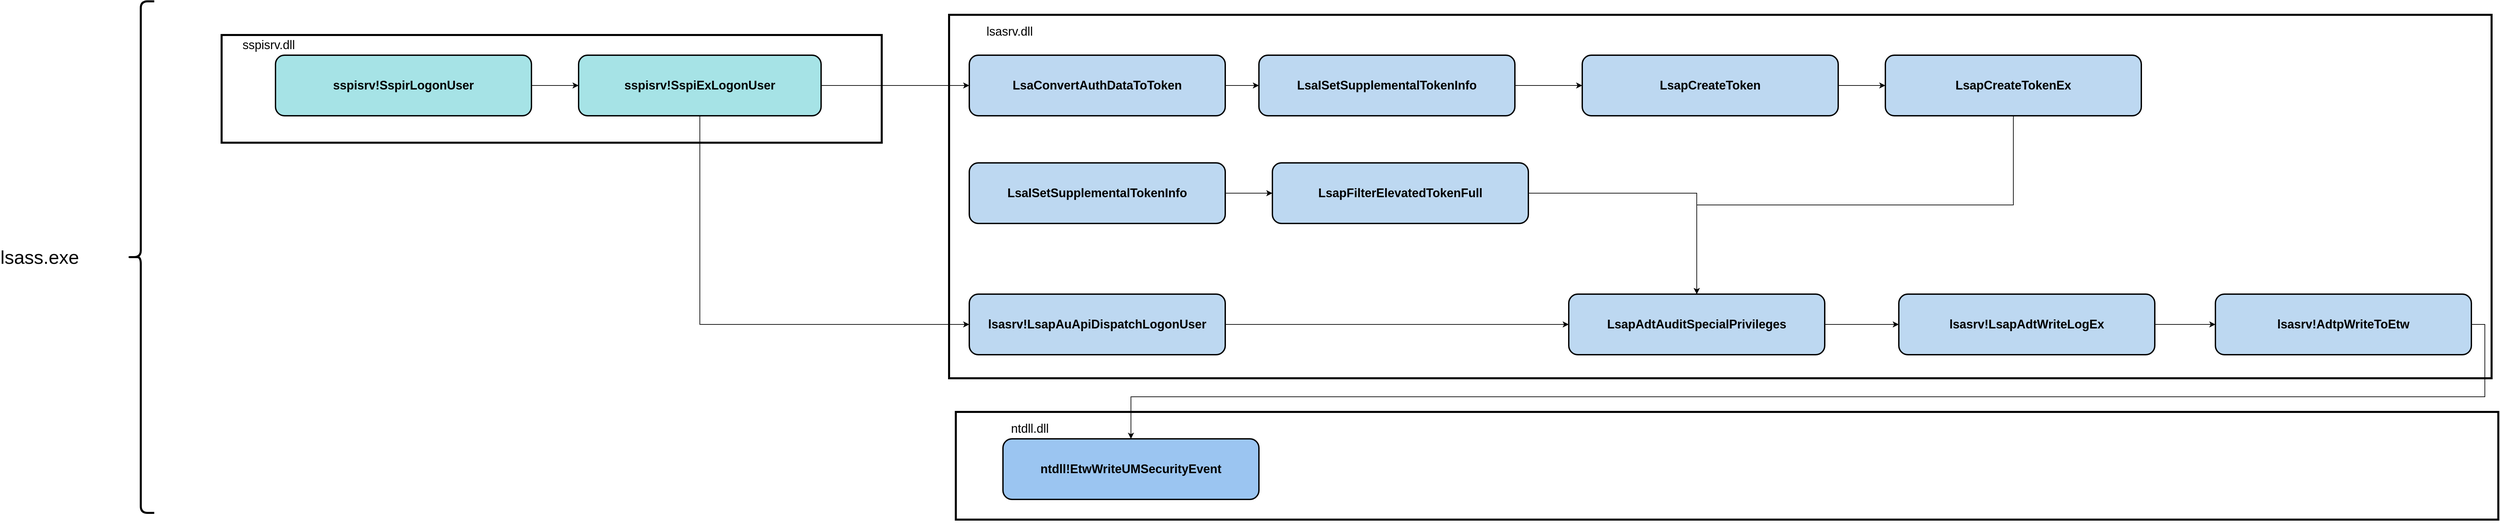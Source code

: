 <mxfile version="20.4.1" type="google"><diagram id="GMHczv6YMeAyos6ditzw" name="Page-1"><mxGraphModel grid="1" page="1" gridSize="10" guides="1" tooltips="1" connect="1" arrows="1" fold="1" pageScale="1" pageWidth="850" pageHeight="1100" math="0" shadow="0"><root><mxCell id="0"/><mxCell id="1" parent="0"/><mxCell id="fkC6GGHxNmbwgF6tVDH4-1" value="" style="rounded=0;whiteSpace=wrap;html=1;fontSize=20;strokeWidth=3;" vertex="1" parent="1"><mxGeometry x="780" y="930" width="2290" height="160" as="geometry"/></mxCell><mxCell id="fkC6GGHxNmbwgF6tVDH4-2" value="" style="rounded=0;whiteSpace=wrap;html=1;fontSize=20;strokeWidth=3;" vertex="1" parent="1"><mxGeometry x="-310" y="370" width="980" height="160" as="geometry"/></mxCell><mxCell id="fkC6GGHxNmbwgF6tVDH4-3" value="&lt;font style=&quot;font-size: 18px;&quot;&gt;sspisrv.dll&lt;/font&gt;" style="text;html=1;strokeColor=none;fillColor=none;align=center;verticalAlign=middle;whiteSpace=wrap;rounded=0;" vertex="1" parent="1"><mxGeometry x="-270" y="370" width="60" height="30" as="geometry"/></mxCell><mxCell id="fkC6GGHxNmbwgF6tVDH4-4" style="edgeStyle=orthogonalEdgeStyle;rounded=0;orthogonalLoop=1;jettySize=auto;html=1;exitX=1;exitY=0.5;exitDx=0;exitDy=0;entryX=0;entryY=0.5;entryDx=0;entryDy=0;" edge="1" parent="1" source="fkC6GGHxNmbwgF6tVDH4-5" target="fkC6GGHxNmbwgF6tVDH4-22"><mxGeometry relative="1" as="geometry"/></mxCell><mxCell id="fkC6GGHxNmbwgF6tVDH4-5" value="&lt;b&gt;sspisrv!SspirLogonUser&lt;/b&gt;" style="rounded=1;whiteSpace=wrap;html=1;fontSize=18;strokeWidth=2;fillColor=#A6E3E6;" vertex="1" parent="1"><mxGeometry x="-230" y="400" width="380" height="90" as="geometry"/></mxCell><mxCell id="fkC6GGHxNmbwgF6tVDH4-6" value="&lt;span style=&quot;font-size: 28px;&quot;&gt;lsass.exe&lt;/span&gt;" style="text;html=1;strokeColor=none;fillColor=none;align=center;verticalAlign=middle;whiteSpace=wrap;rounded=0;" vertex="1" parent="1"><mxGeometry x="-610" y="685" width="60" height="30" as="geometry"/></mxCell><mxCell id="fkC6GGHxNmbwgF6tVDH4-7" value="" style="shape=curlyBracket;whiteSpace=wrap;html=1;rounded=1;fontSize=20;strokeWidth=3;" vertex="1" parent="1"><mxGeometry x="-450" y="320" width="40" height="760" as="geometry"/></mxCell><mxCell id="fkC6GGHxNmbwgF6tVDH4-8" value="" style="rounded=0;whiteSpace=wrap;html=1;fontSize=20;strokeWidth=3;" vertex="1" parent="1"><mxGeometry x="770" y="340" width="2290" height="540" as="geometry"/></mxCell><mxCell id="fkC6GGHxNmbwgF6tVDH4-9" value="&lt;font style=&quot;font-size: 18px;&quot;&gt;lsasrv.dll&lt;/font&gt;" style="text;html=1;strokeColor=none;fillColor=none;align=center;verticalAlign=middle;whiteSpace=wrap;rounded=0;" vertex="1" parent="1"><mxGeometry x="830" y="350" width="60" height="30" as="geometry"/></mxCell><mxCell id="fkC6GGHxNmbwgF6tVDH4-10" style="edgeStyle=orthogonalEdgeStyle;rounded=0;orthogonalLoop=1;jettySize=auto;html=1;exitX=0.5;exitY=1;exitDx=0;exitDy=0;startArrow=none;" edge="1" parent="1" source="fkC6GGHxNmbwgF6tVDH4-1" target="fkC6GGHxNmbwgF6tVDH4-1"><mxGeometry relative="1" as="geometry"/></mxCell><mxCell id="fkC6GGHxNmbwgF6tVDH4-11" value="&lt;b&gt;lsasrv!AdtpWriteToEtw&lt;/b&gt;" style="rounded=1;whiteSpace=wrap;html=1;fontSize=18;strokeWidth=2;fillColor=#BDD8F1;" vertex="1" parent="1"><mxGeometry x="2650" y="755" width="380" height="90" as="geometry"/></mxCell><mxCell id="fkC6GGHxNmbwgF6tVDH4-12" style="edgeStyle=orthogonalEdgeStyle;rounded=0;orthogonalLoop=1;jettySize=auto;html=1;entryX=0;entryY=0.5;entryDx=0;entryDy=0;" edge="1" parent="1" source="fkC6GGHxNmbwgF6tVDH4-13" target="fkC6GGHxNmbwgF6tVDH4-11"><mxGeometry relative="1" as="geometry"/></mxCell><mxCell id="fkC6GGHxNmbwgF6tVDH4-13" value="&lt;b&gt;lsasrv!LsapAdtWriteLogEx&lt;/b&gt;" style="rounded=1;whiteSpace=wrap;html=1;fontSize=18;strokeWidth=2;fillColor=#BDD8F1;" vertex="1" parent="1"><mxGeometry x="2180" y="755" width="380" height="90" as="geometry"/></mxCell><mxCell id="fkC6GGHxNmbwgF6tVDH4-14" style="edgeStyle=orthogonalEdgeStyle;rounded=0;orthogonalLoop=1;jettySize=auto;html=1;" edge="1" parent="1" source="fkC6GGHxNmbwgF6tVDH4-15" target="fkC6GGHxNmbwgF6tVDH4-13"><mxGeometry relative="1" as="geometry"><mxPoint x="1730" y="800" as="targetPoint"/></mxGeometry></mxCell><mxCell id="fkC6GGHxNmbwgF6tVDH4-15" value="&lt;b&gt;LsapAdtAuditSpecialPrivileges&lt;/b&gt;" style="rounded=1;whiteSpace=wrap;html=1;fontSize=18;strokeWidth=2;fillColor=#BDD8F1;" vertex="1" parent="1"><mxGeometry x="1690" y="755" width="380" height="90" as="geometry"/></mxCell><mxCell id="fkC6GGHxNmbwgF6tVDH4-16" style="edgeStyle=orthogonalEdgeStyle;rounded=0;orthogonalLoop=1;jettySize=auto;html=1;exitX=1;exitY=0.5;exitDx=0;exitDy=0;entryX=0;entryY=0.5;entryDx=0;entryDy=0;" edge="1" parent="1" source="fkC6GGHxNmbwgF6tVDH4-17" target="fkC6GGHxNmbwgF6tVDH4-15"><mxGeometry relative="1" as="geometry"/></mxCell><mxCell id="fkC6GGHxNmbwgF6tVDH4-17" value="&lt;b&gt;lsasrv!LsapAuApiDispatchLogonUser&lt;/b&gt;" style="rounded=1;whiteSpace=wrap;html=1;fontSize=18;strokeWidth=2;fillColor=#BDD8F1;" vertex="1" parent="1"><mxGeometry x="800" y="755" width="380" height="90" as="geometry"/></mxCell><mxCell id="fkC6GGHxNmbwgF6tVDH4-18" value="&lt;font style=&quot;font-size: 18px;&quot;&gt;ntdll.dll&lt;/font&gt;" style="text;html=1;strokeColor=none;fillColor=none;align=center;verticalAlign=middle;whiteSpace=wrap;rounded=0;" vertex="1" parent="1"><mxGeometry x="860" y="940" width="60" height="30" as="geometry"/></mxCell><mxCell id="fkC6GGHxNmbwgF6tVDH4-19" style="edgeStyle=orthogonalEdgeStyle;rounded=0;orthogonalLoop=1;jettySize=auto;html=1;entryX=0.5;entryY=0;entryDx=0;entryDy=0;exitX=1;exitY=0.5;exitDx=0;exitDy=0;" edge="1" parent="1" source="fkC6GGHxNmbwgF6tVDH4-11" target="fkC6GGHxNmbwgF6tVDH4-20"><mxGeometry relative="1" as="geometry"><mxPoint x="2810" y="850" as="sourcePoint"/></mxGeometry></mxCell><mxCell id="fkC6GGHxNmbwgF6tVDH4-20" value="&lt;b&gt;ntdll!EtwWriteUMSecurityEvent&lt;/b&gt;" style="rounded=1;whiteSpace=wrap;html=1;fontSize=18;strokeWidth=2;fillColor=#9BC5F1;" vertex="1" parent="1"><mxGeometry x="850" y="970" width="380" height="90" as="geometry"/></mxCell><mxCell id="fkC6GGHxNmbwgF6tVDH4-21" style="edgeStyle=orthogonalEdgeStyle;rounded=0;orthogonalLoop=1;jettySize=auto;html=1;exitX=0.5;exitY=1;exitDx=0;exitDy=0;entryX=0;entryY=0.5;entryDx=0;entryDy=0;" edge="1" parent="1" source="fkC6GGHxNmbwgF6tVDH4-22" target="fkC6GGHxNmbwgF6tVDH4-17"><mxGeometry relative="1" as="geometry"/></mxCell><mxCell id="fkC6GGHxNmbwgF6tVDH4-26" style="edgeStyle=orthogonalEdgeStyle;rounded=0;orthogonalLoop=1;jettySize=auto;html=1;exitX=1;exitY=0.5;exitDx=0;exitDy=0;entryX=0;entryY=0.5;entryDx=0;entryDy=0;" edge="1" parent="1" source="fkC6GGHxNmbwgF6tVDH4-22" target="fkC6GGHxNmbwgF6tVDH4-25"><mxGeometry relative="1" as="geometry"/></mxCell><mxCell id="fkC6GGHxNmbwgF6tVDH4-22" value="&lt;b&gt;sspisrv!SspiExLogonUser&lt;/b&gt;" style="rounded=1;whiteSpace=wrap;html=1;fontSize=18;strokeWidth=2;fillColor=#A6E3E6;" vertex="1" parent="1"><mxGeometry x="220" y="400" width="360" height="90" as="geometry"/></mxCell><mxCell id="fkC6GGHxNmbwgF6tVDH4-28" style="edgeStyle=orthogonalEdgeStyle;rounded=0;orthogonalLoop=1;jettySize=auto;html=1;entryX=0;entryY=0.5;entryDx=0;entryDy=0;" edge="1" parent="1" source="fkC6GGHxNmbwgF6tVDH4-25" target="fkC6GGHxNmbwgF6tVDH4-27"><mxGeometry relative="1" as="geometry"/></mxCell><mxCell id="fkC6GGHxNmbwgF6tVDH4-25" value="&lt;b&gt;LsaConvertAuthDataToToken&lt;/b&gt;" style="rounded=1;whiteSpace=wrap;html=1;fontSize=18;strokeWidth=2;fillColor=#BDD8F1;" vertex="1" parent="1"><mxGeometry x="800" y="400" width="380" height="90" as="geometry"/></mxCell><mxCell id="fkC6GGHxNmbwgF6tVDH4-30" style="edgeStyle=orthogonalEdgeStyle;rounded=0;orthogonalLoop=1;jettySize=auto;html=1;entryX=0;entryY=0.5;entryDx=0;entryDy=0;" edge="1" parent="1" source="fkC6GGHxNmbwgF6tVDH4-27" target="fkC6GGHxNmbwgF6tVDH4-29"><mxGeometry relative="1" as="geometry"/></mxCell><mxCell id="fkC6GGHxNmbwgF6tVDH4-27" value="&lt;b&gt;LsaISetSupplementalTokenInfo&lt;/b&gt;" style="rounded=1;whiteSpace=wrap;html=1;fontSize=18;strokeWidth=2;fillColor=#BDD8F1;" vertex="1" parent="1"><mxGeometry x="1230" y="400" width="380" height="90" as="geometry"/></mxCell><mxCell id="fkC6GGHxNmbwgF6tVDH4-38" style="edgeStyle=orthogonalEdgeStyle;rounded=0;orthogonalLoop=1;jettySize=auto;html=1;entryX=0;entryY=0.5;entryDx=0;entryDy=0;" edge="1" parent="1" source="fkC6GGHxNmbwgF6tVDH4-29" target="fkC6GGHxNmbwgF6tVDH4-31"><mxGeometry relative="1" as="geometry"/></mxCell><mxCell id="fkC6GGHxNmbwgF6tVDH4-29" value="&lt;b&gt;LsapCreateToken&lt;/b&gt;" style="rounded=1;whiteSpace=wrap;html=1;fontSize=18;strokeWidth=2;fillColor=#BDD8F1;" vertex="1" parent="1"><mxGeometry x="1710" y="400" width="380" height="90" as="geometry"/></mxCell><mxCell id="fkC6GGHxNmbwgF6tVDH4-33" style="edgeStyle=orthogonalEdgeStyle;rounded=0;orthogonalLoop=1;jettySize=auto;html=1;exitX=0.5;exitY=1;exitDx=0;exitDy=0;" edge="1" parent="1" source="fkC6GGHxNmbwgF6tVDH4-31" target="fkC6GGHxNmbwgF6tVDH4-15"><mxGeometry relative="1" as="geometry"/></mxCell><mxCell id="fkC6GGHxNmbwgF6tVDH4-31" value="&lt;b&gt;LsapCreateTokenEx&lt;/b&gt;" style="rounded=1;whiteSpace=wrap;html=1;fontSize=18;strokeWidth=2;fillColor=#BDD8F1;" vertex="1" parent="1"><mxGeometry x="2160" y="400" width="380" height="90" as="geometry"/></mxCell><mxCell id="fkC6GGHxNmbwgF6tVDH4-37" style="edgeStyle=orthogonalEdgeStyle;rounded=0;orthogonalLoop=1;jettySize=auto;html=1;entryX=0;entryY=0.5;entryDx=0;entryDy=0;" edge="1" parent="1" source="fkC6GGHxNmbwgF6tVDH4-34" target="fkC6GGHxNmbwgF6tVDH4-35"><mxGeometry relative="1" as="geometry"/></mxCell><mxCell id="fkC6GGHxNmbwgF6tVDH4-34" value="&lt;b&gt;LsaISetSupplementalTokenInfo&lt;/b&gt;" style="rounded=1;whiteSpace=wrap;html=1;fontSize=18;strokeWidth=2;fillColor=#BDD8F1;" vertex="1" parent="1"><mxGeometry x="800" y="560" width="380" height="90" as="geometry"/></mxCell><mxCell id="fkC6GGHxNmbwgF6tVDH4-36" style="edgeStyle=orthogonalEdgeStyle;rounded=0;orthogonalLoop=1;jettySize=auto;html=1;entryX=0.5;entryY=0;entryDx=0;entryDy=0;" edge="1" parent="1" source="fkC6GGHxNmbwgF6tVDH4-35" target="fkC6GGHxNmbwgF6tVDH4-15"><mxGeometry relative="1" as="geometry"/></mxCell><mxCell id="fkC6GGHxNmbwgF6tVDH4-35" value="&lt;b&gt;LsapFilterElevatedTokenFull&lt;/b&gt;" style="rounded=1;whiteSpace=wrap;html=1;fontSize=18;strokeWidth=2;fillColor=#BDD8F1;" vertex="1" parent="1"><mxGeometry x="1250" y="560" width="380" height="90" as="geometry"/></mxCell></root></mxGraphModel></diagram></mxfile>